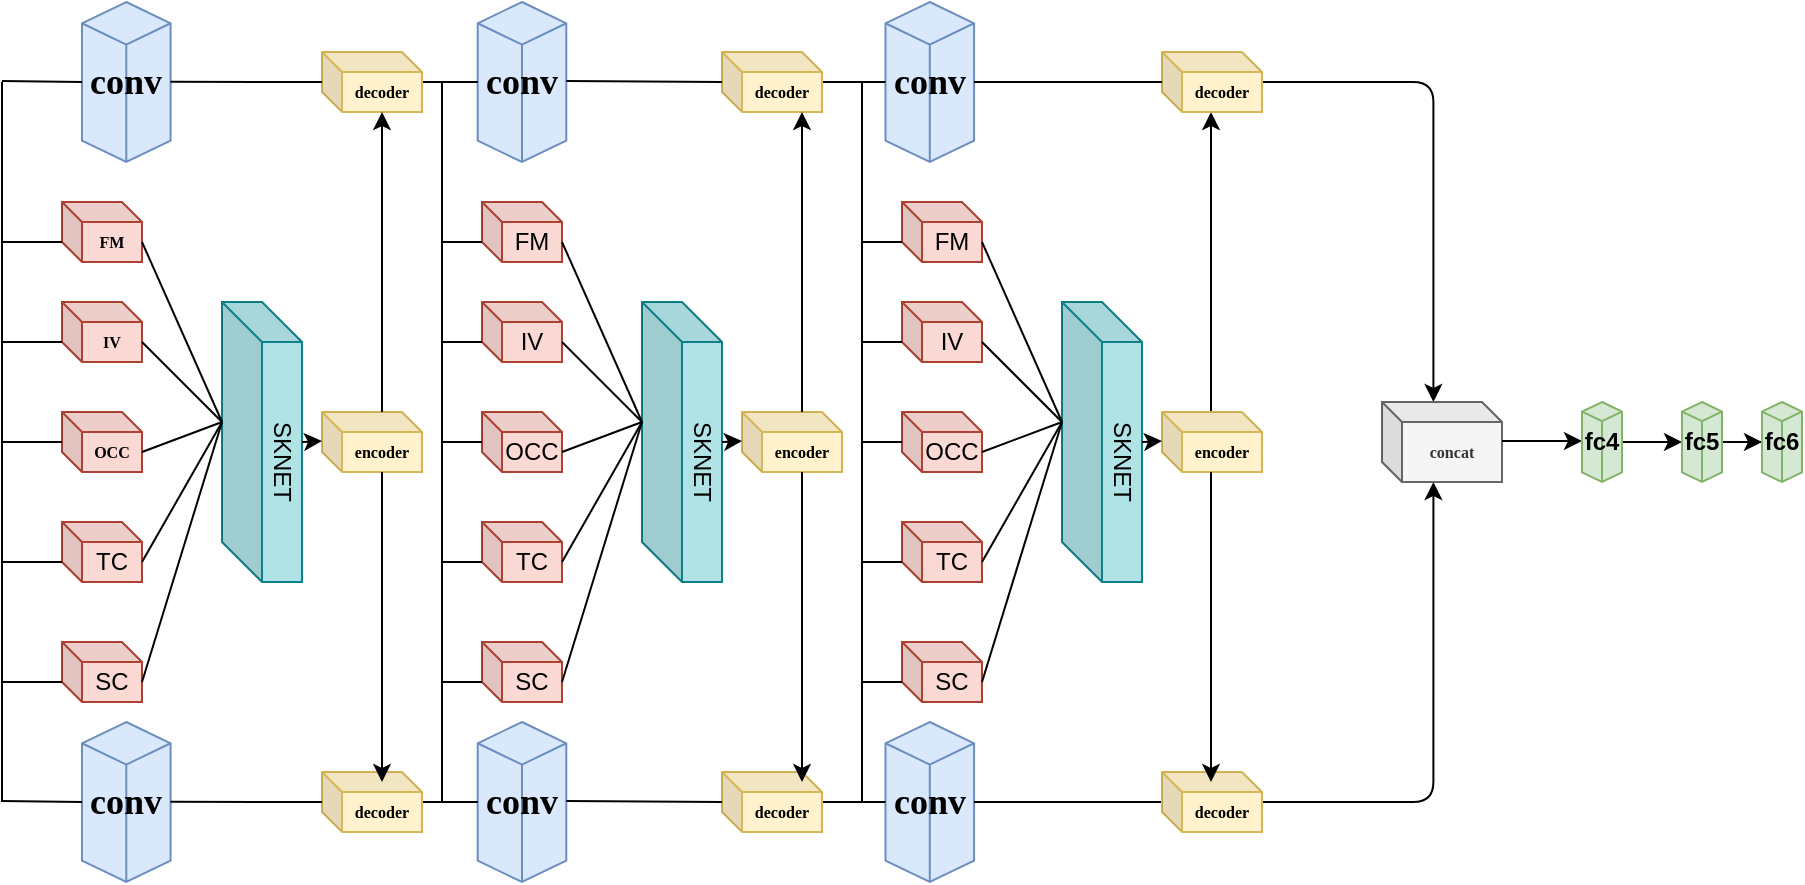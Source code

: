 <mxfile version="14.8.6" type="github">
  <diagram id="GJf43r-7LbxpunQonn26" name="第 1 页">
    <mxGraphModel dx="1503" dy="791" grid="1" gridSize="10" guides="1" tooltips="1" connect="1" arrows="1" fold="1" page="1" pageScale="1" pageWidth="827" pageHeight="1169" math="0" shadow="0">
      <root>
        <mxCell id="0" />
        <mxCell id="1" parent="0" />
        <mxCell id="bDL_2r86WqNwmGLxh7qB-3" value="&lt;h2&gt;&lt;font face=&quot;Times New Roman&quot;&gt;conv&lt;/font&gt;&lt;/h2&gt;" style="whiteSpace=wrap;html=1;shape=mxgraph.basic.isocube;isoAngle=15;direction=east;fillColor=#dae8fc;strokeColor=#6c8ebf;" parent="1" vertex="1">
          <mxGeometry x="80" y="160" width="44.295" height="80" as="geometry" />
        </mxCell>
        <mxCell id="bDL_2r86WqNwmGLxh7qB-8" value="&lt;h2&gt;&lt;font face=&quot;Times New Roman&quot;&gt;conv&lt;/font&gt;&lt;/h2&gt;" style="whiteSpace=wrap;html=1;shape=mxgraph.basic.isocube;isoAngle=15;direction=east;fillColor=#dae8fc;strokeColor=#6c8ebf;" parent="1" vertex="1">
          <mxGeometry x="277.851" y="160" width="44.295" height="80" as="geometry" />
        </mxCell>
        <mxCell id="bDL_2r86WqNwmGLxh7qB-20" value="" style="endArrow=none;html=1;exitX=1;exitY=0.5;exitDx=0;exitDy=0;exitPerimeter=0;entryX=0;entryY=0.5;entryDx=0;entryDy=0;entryPerimeter=0;" parent="1" target="bDL_2r86WqNwmGLxh7qB-8" edge="1">
          <mxGeometry x="201.12" y="200.07" width="41.22" height="50" as="geometry">
            <mxPoint x="246.109" y="200" as="sourcePoint" />
            <mxPoint x="335.562" y="320" as="targetPoint" />
          </mxGeometry>
        </mxCell>
        <mxCell id="bDL_2r86WqNwmGLxh7qB-31" value="&lt;h2&gt;&lt;font face=&quot;Times New Roman&quot;&gt;conv&lt;/font&gt;&lt;/h2&gt;" style="whiteSpace=wrap;html=1;shape=mxgraph.basic.isocube;isoAngle=15;direction=east;fillColor=#dae8fc;strokeColor=#6c8ebf;" parent="1" vertex="1">
          <mxGeometry x="481.745" y="160" width="44.295" height="80" as="geometry" />
        </mxCell>
        <mxCell id="bDL_2r86WqNwmGLxh7qB-33" value="" style="endArrow=none;html=1;exitX=1;exitY=0.5;exitDx=0;exitDy=0;exitPerimeter=0;entryX=0;entryY=0.5;entryDx=0;entryDy=0;entryPerimeter=0;" parent="1" target="bDL_2r86WqNwmGLxh7qB-31" edge="1">
          <mxGeometry x="405.014" y="200.07" width="41.22" height="50" as="geometry">
            <mxPoint x="450.004" y="200" as="sourcePoint" />
            <mxPoint x="539.456" y="320" as="targetPoint" />
          </mxGeometry>
        </mxCell>
        <mxCell id="zZluQEBC1r8uh6oRfPDT-14" value="&lt;h6&gt;&lt;font face=&quot;Times New Roman&quot;&gt;decoder&lt;/font&gt;&lt;/h6&gt;" style="shape=cube;whiteSpace=wrap;html=1;boundedLbl=1;backgroundOutline=1;darkOpacity=0.05;darkOpacity2=0.1;size=10;fillColor=#fff2cc;strokeColor=#d6b656;" parent="1" vertex="1">
          <mxGeometry x="200" y="185" width="50" height="30" as="geometry" />
        </mxCell>
        <mxCell id="zZluQEBC1r8uh6oRfPDT-16" value="" style="endArrow=none;html=1;" parent="1" edge="1">
          <mxGeometry x="80.004" y="160.5" width="41.22" height="50" as="geometry">
            <mxPoint x="124.294" y="199.929" as="sourcePoint" />
            <mxPoint x="200" y="200" as="targetPoint" />
          </mxGeometry>
        </mxCell>
        <mxCell id="zZluQEBC1r8uh6oRfPDT-17" value="&lt;h6&gt;&lt;font face=&quot;Times New Roman&quot;&gt;decoder&lt;/font&gt;&lt;/h6&gt;" style="shape=cube;whiteSpace=wrap;html=1;boundedLbl=1;backgroundOutline=1;darkOpacity=0.05;darkOpacity2=0.1;size=10;fillColor=#fff2cc;strokeColor=#d6b656;" parent="1" vertex="1">
          <mxGeometry x="400" y="185" width="50" height="30" as="geometry" />
        </mxCell>
        <mxCell id="zZluQEBC1r8uh6oRfPDT-19" value="" style="endArrow=none;html=1;" parent="1" edge="1">
          <mxGeometry x="277.854" y="160.07" width="41.22" height="50" as="geometry">
            <mxPoint x="322.144" y="199.499" as="sourcePoint" />
            <mxPoint x="400" y="200" as="targetPoint" />
          </mxGeometry>
        </mxCell>
        <mxCell id="zZluQEBC1r8uh6oRfPDT-20" value="&lt;h2&gt;&lt;font face=&quot;Times New Roman&quot;&gt;conv&lt;/font&gt;&lt;/h2&gt;" style="whiteSpace=wrap;html=1;shape=mxgraph.basic.isocube;isoAngle=15;direction=east;fillColor=#dae8fc;strokeColor=#6c8ebf;" parent="1" vertex="1">
          <mxGeometry x="80" y="520" width="44.295" height="80" as="geometry" />
        </mxCell>
        <mxCell id="zZluQEBC1r8uh6oRfPDT-21" value="&lt;h2&gt;&lt;font face=&quot;Times New Roman&quot;&gt;conv&lt;/font&gt;&lt;/h2&gt;" style="whiteSpace=wrap;html=1;shape=mxgraph.basic.isocube;isoAngle=15;direction=east;fillColor=#dae8fc;strokeColor=#6c8ebf;" parent="1" vertex="1">
          <mxGeometry x="277.851" y="520" width="44.295" height="80" as="geometry" />
        </mxCell>
        <mxCell id="zZluQEBC1r8uh6oRfPDT-22" value="" style="endArrow=none;html=1;exitX=1;exitY=0.5;exitDx=0;exitDy=0;exitPerimeter=0;entryX=0;entryY=0.5;entryDx=0;entryDy=0;entryPerimeter=0;" parent="1" target="zZluQEBC1r8uh6oRfPDT-21" edge="1">
          <mxGeometry x="201.12" y="560.07" width="41.22" height="50" as="geometry">
            <mxPoint x="246.109" y="560" as="sourcePoint" />
            <mxPoint x="335.562" y="680" as="targetPoint" />
          </mxGeometry>
        </mxCell>
        <mxCell id="zZluQEBC1r8uh6oRfPDT-23" value="&lt;h2&gt;&lt;font face=&quot;Times New Roman&quot;&gt;conv&lt;/font&gt;&lt;/h2&gt;" style="whiteSpace=wrap;html=1;shape=mxgraph.basic.isocube;isoAngle=15;direction=east;fillColor=#dae8fc;strokeColor=#6c8ebf;" parent="1" vertex="1">
          <mxGeometry x="481.745" y="520" width="44.295" height="80" as="geometry" />
        </mxCell>
        <mxCell id="zZluQEBC1r8uh6oRfPDT-24" value="" style="endArrow=none;html=1;exitX=1;exitY=0.5;exitDx=0;exitDy=0;exitPerimeter=0;entryX=0;entryY=0.5;entryDx=0;entryDy=0;entryPerimeter=0;" parent="1" target="zZluQEBC1r8uh6oRfPDT-23" edge="1">
          <mxGeometry x="405.014" y="560.07" width="41.22" height="50" as="geometry">
            <mxPoint x="450.004" y="560" as="sourcePoint" />
            <mxPoint x="539.456" y="680" as="targetPoint" />
          </mxGeometry>
        </mxCell>
        <mxCell id="zZluQEBC1r8uh6oRfPDT-25" value="&lt;h6&gt;&lt;font face=&quot;Times New Roman&quot;&gt;decoder&lt;/font&gt;&lt;/h6&gt;" style="shape=cube;whiteSpace=wrap;html=1;boundedLbl=1;backgroundOutline=1;darkOpacity=0.05;darkOpacity2=0.1;size=10;fillColor=#fff2cc;strokeColor=#d6b656;" parent="1" vertex="1">
          <mxGeometry x="200" y="545" width="50" height="30" as="geometry" />
        </mxCell>
        <mxCell id="zZluQEBC1r8uh6oRfPDT-26" value="" style="endArrow=none;html=1;" parent="1" edge="1">
          <mxGeometry x="80.004" y="520.5" width="41.22" height="50" as="geometry">
            <mxPoint x="124.294" y="559.929" as="sourcePoint" />
            <mxPoint x="200" y="560" as="targetPoint" />
          </mxGeometry>
        </mxCell>
        <mxCell id="zZluQEBC1r8uh6oRfPDT-27" value="&lt;h6&gt;&lt;font face=&quot;Times New Roman&quot;&gt;decoder&lt;/font&gt;&lt;/h6&gt;" style="shape=cube;whiteSpace=wrap;html=1;boundedLbl=1;backgroundOutline=1;darkOpacity=0.05;darkOpacity2=0.1;size=10;fillColor=#fff2cc;strokeColor=#d6b656;" parent="1" vertex="1">
          <mxGeometry x="400" y="545" width="50" height="30" as="geometry" />
        </mxCell>
        <mxCell id="zZluQEBC1r8uh6oRfPDT-28" value="" style="endArrow=none;html=1;" parent="1" edge="1">
          <mxGeometry x="277.854" y="520.07" width="41.22" height="50" as="geometry">
            <mxPoint x="322.144" y="559.499" as="sourcePoint" />
            <mxPoint x="400" y="560" as="targetPoint" />
          </mxGeometry>
        </mxCell>
        <mxCell id="zZluQEBC1r8uh6oRfPDT-29" value="" style="edgeStyle=segmentEdgeStyle;endArrow=classic;html=1;" parent="1" edge="1">
          <mxGeometry width="50" height="50" relative="1" as="geometry">
            <mxPoint x="651.75" y="200" as="sourcePoint" />
            <mxPoint x="755.71" y="360" as="targetPoint" />
          </mxGeometry>
        </mxCell>
        <mxCell id="zZluQEBC1r8uh6oRfPDT-30" value="" style="edgeStyle=segmentEdgeStyle;endArrow=classic;html=1;" parent="1" edge="1">
          <mxGeometry width="50" height="50" relative="1" as="geometry">
            <mxPoint x="651.75" y="560" as="sourcePoint" />
            <mxPoint x="755.71" y="400" as="targetPoint" />
          </mxGeometry>
        </mxCell>
        <mxCell id="zZluQEBC1r8uh6oRfPDT-32" value="&lt;h6&gt;&lt;font face=&quot;Times New Roman&quot;&gt;concat&lt;/font&gt;&lt;/h6&gt;" style="shape=cube;whiteSpace=wrap;html=1;boundedLbl=1;backgroundOutline=1;darkOpacity=0.05;darkOpacity2=0.1;size=10;fillColor=#f5f5f5;strokeColor=#666666;fontColor=#333333;" parent="1" vertex="1">
          <mxGeometry x="730" y="360" width="60" height="40" as="geometry" />
        </mxCell>
        <mxCell id="zZluQEBC1r8uh6oRfPDT-36" value="" style="endArrow=classic;html=1;" parent="1" edge="1">
          <mxGeometry width="50" height="50" relative="1" as="geometry">
            <mxPoint x="790" y="379.5" as="sourcePoint" />
            <mxPoint x="830" y="379.5" as="targetPoint" />
          </mxGeometry>
        </mxCell>
        <mxCell id="zZluQEBC1r8uh6oRfPDT-39" value="" style="edgeStyle=orthogonalEdgeStyle;rounded=0;orthogonalLoop=1;jettySize=auto;html=1;" parent="1" source="zZluQEBC1r8uh6oRfPDT-37" edge="1">
          <mxGeometry relative="1" as="geometry">
            <mxPoint x="880" y="380" as="targetPoint" />
          </mxGeometry>
        </mxCell>
        <mxCell id="zZluQEBC1r8uh6oRfPDT-37" value="&lt;b&gt;fc4&lt;/b&gt;" style="html=1;whiteSpace=wrap;shape=isoCube2;backgroundOutline=1;isoAngle=15;fillColor=#d5e8d4;strokeColor=#82b366;" parent="1" vertex="1">
          <mxGeometry x="830" y="360" width="20" height="40" as="geometry" />
        </mxCell>
        <mxCell id="zZluQEBC1r8uh6oRfPDT-41" value="" style="edgeStyle=orthogonalEdgeStyle;rounded=0;orthogonalLoop=1;jettySize=auto;html=1;" parent="1" source="zZluQEBC1r8uh6oRfPDT-38" target="zZluQEBC1r8uh6oRfPDT-40" edge="1">
          <mxGeometry relative="1" as="geometry" />
        </mxCell>
        <mxCell id="zZluQEBC1r8uh6oRfPDT-38" value="&lt;b&gt;fc5&lt;/b&gt;" style="html=1;whiteSpace=wrap;shape=isoCube2;backgroundOutline=1;isoAngle=15;fillColor=#d5e8d4;strokeColor=#82b366;" parent="1" vertex="1">
          <mxGeometry x="880" y="360" width="20" height="40" as="geometry" />
        </mxCell>
        <mxCell id="zZluQEBC1r8uh6oRfPDT-40" value="&lt;b&gt;fc6&lt;/b&gt;" style="html=1;whiteSpace=wrap;shape=isoCube2;backgroundOutline=1;isoAngle=15;fillColor=#d5e8d4;strokeColor=#82b366;" parent="1" vertex="1">
          <mxGeometry x="920" y="360" width="20" height="40" as="geometry" />
        </mxCell>
        <mxCell id="zZluQEBC1r8uh6oRfPDT-45" value="&lt;h6&gt;&lt;font face=&quot;Times New Roman&quot;&gt;OCC&lt;/font&gt;&lt;/h6&gt;" style="shape=cube;whiteSpace=wrap;html=1;boundedLbl=1;backgroundOutline=1;darkOpacity=0.05;darkOpacity2=0.1;size=10;fillColor=#fad9d5;strokeColor=#ae4132;" parent="1" vertex="1">
          <mxGeometry x="70" y="365" width="40" height="30" as="geometry" />
        </mxCell>
        <mxCell id="zZluQEBC1r8uh6oRfPDT-60" value="TC" style="shape=cube;whiteSpace=wrap;html=1;boundedLbl=1;backgroundOutline=1;darkOpacity=0.05;darkOpacity2=0.1;size=10;fillColor=#fad9d5;strokeColor=#ae4132;" parent="1" vertex="1">
          <mxGeometry x="70" y="420" width="40" height="30" as="geometry" />
        </mxCell>
        <mxCell id="zZluQEBC1r8uh6oRfPDT-61" value="&lt;h6&gt;&lt;font face=&quot;Times New Roman&quot;&gt;FM&lt;/font&gt;&lt;/h6&gt;" style="shape=cube;whiteSpace=wrap;html=1;boundedLbl=1;backgroundOutline=1;darkOpacity=0.05;darkOpacity2=0.1;size=10;fillColor=#fad9d5;strokeColor=#ae4132;" parent="1" vertex="1">
          <mxGeometry x="70" y="260" width="40" height="30" as="geometry" />
        </mxCell>
        <mxCell id="zZluQEBC1r8uh6oRfPDT-62" value="&lt;h6&gt;&lt;font face=&quot;Times New Roman&quot;&gt;IV&lt;/font&gt;&lt;/h6&gt;" style="shape=cube;whiteSpace=wrap;html=1;boundedLbl=1;backgroundOutline=1;darkOpacity=0.05;darkOpacity2=0.1;size=10;fillColor=#fad9d5;strokeColor=#ae4132;" parent="1" vertex="1">
          <mxGeometry x="70" y="310" width="40" height="30" as="geometry" />
        </mxCell>
        <mxCell id="zZluQEBC1r8uh6oRfPDT-63" value="SC" style="shape=cube;whiteSpace=wrap;html=1;boundedLbl=1;backgroundOutline=1;darkOpacity=0.05;darkOpacity2=0.1;size=10;fillColor=#fad9d5;strokeColor=#ae4132;" parent="1" vertex="1">
          <mxGeometry x="70" y="480" width="40" height="30" as="geometry" />
        </mxCell>
        <mxCell id="zZluQEBC1r8uh6oRfPDT-65" value="" style="shape=cube;whiteSpace=wrap;html=1;boundedLbl=1;backgroundOutline=1;darkOpacity=0.05;darkOpacity2=0.1;fillColor=#b0e3e6;strokeColor=#0e8088;" parent="1" vertex="1">
          <mxGeometry x="150" y="310" width="40" height="140" as="geometry" />
        </mxCell>
        <mxCell id="zZluQEBC1r8uh6oRfPDT-66" value="SKNET" style="text;html=1;strokeColor=none;fillColor=none;align=center;verticalAlign=middle;whiteSpace=wrap;rounded=0;rotation=90;" parent="1" vertex="1">
          <mxGeometry x="160" y="380" width="40" height="20" as="geometry" />
        </mxCell>
        <mxCell id="zZluQEBC1r8uh6oRfPDT-67" value="" style="endArrow=none;html=1;entryX=0;entryY=0;entryDx=0;entryDy=60;entryPerimeter=0;" parent="1" target="zZluQEBC1r8uh6oRfPDT-65" edge="1">
          <mxGeometry width="50" height="50" relative="1" as="geometry">
            <mxPoint x="110" y="280" as="sourcePoint" />
            <mxPoint x="170" y="310" as="targetPoint" />
          </mxGeometry>
        </mxCell>
        <mxCell id="zZluQEBC1r8uh6oRfPDT-68" value="" style="endArrow=none;html=1;entryX=0;entryY=0;entryDx=0;entryDy=60;entryPerimeter=0;" parent="1" target="zZluQEBC1r8uh6oRfPDT-65" edge="1">
          <mxGeometry width="50" height="50" relative="1" as="geometry">
            <mxPoint x="110" y="330" as="sourcePoint" />
            <mxPoint x="160" y="350" as="targetPoint" />
          </mxGeometry>
        </mxCell>
        <mxCell id="zZluQEBC1r8uh6oRfPDT-70" value="" style="endArrow=none;html=1;entryX=0;entryY=0;entryDx=0;entryDy=60;entryPerimeter=0;exitX=0;exitY=0;exitDx=40;exitDy=20;exitPerimeter=0;" parent="1" source="zZluQEBC1r8uh6oRfPDT-45" target="zZluQEBC1r8uh6oRfPDT-65" edge="1">
          <mxGeometry width="50" height="50" relative="1" as="geometry">
            <mxPoint x="110" y="390" as="sourcePoint" />
            <mxPoint x="160" y="410" as="targetPoint" />
          </mxGeometry>
        </mxCell>
        <mxCell id="zZluQEBC1r8uh6oRfPDT-72" value="" style="endArrow=none;html=1;exitX=0;exitY=0;exitDx=40;exitDy=20;exitPerimeter=0;" parent="1" source="zZluQEBC1r8uh6oRfPDT-60" edge="1">
          <mxGeometry width="50" height="50" relative="1" as="geometry">
            <mxPoint x="100" y="420" as="sourcePoint" />
            <mxPoint x="150" y="370" as="targetPoint" />
          </mxGeometry>
        </mxCell>
        <mxCell id="zZluQEBC1r8uh6oRfPDT-73" value="" style="endArrow=none;html=1;" parent="1" edge="1">
          <mxGeometry width="50" height="50" relative="1" as="geometry">
            <mxPoint x="110" y="500" as="sourcePoint" />
            <mxPoint x="150" y="370" as="targetPoint" />
          </mxGeometry>
        </mxCell>
        <mxCell id="zZluQEBC1r8uh6oRfPDT-74" value="&lt;h6&gt;&lt;font face=&quot;Times New Roman&quot;&gt;encoder&lt;/font&gt;&lt;/h6&gt;" style="shape=cube;whiteSpace=wrap;html=1;boundedLbl=1;backgroundOutline=1;darkOpacity=0.05;darkOpacity2=0.1;size=10;fillColor=#fff2cc;strokeColor=#d6b656;" parent="1" vertex="1">
          <mxGeometry x="200.0" y="365" width="50" height="30" as="geometry" />
        </mxCell>
        <mxCell id="zZluQEBC1r8uh6oRfPDT-81" value="" style="endArrow=classic;html=1;" parent="1" edge="1">
          <mxGeometry width="50" height="50" relative="1" as="geometry">
            <mxPoint x="190" y="380" as="sourcePoint" />
            <mxPoint x="200" y="379.5" as="targetPoint" />
          </mxGeometry>
        </mxCell>
        <mxCell id="zZluQEBC1r8uh6oRfPDT-83" value="" style="endArrow=classic;html=1;" parent="1" edge="1">
          <mxGeometry width="50" height="50" relative="1" as="geometry">
            <mxPoint x="230" y="365" as="sourcePoint" />
            <mxPoint x="230" y="215" as="targetPoint" />
          </mxGeometry>
        </mxCell>
        <mxCell id="zZluQEBC1r8uh6oRfPDT-86" value="" style="endArrow=classic;html=1;" parent="1" edge="1">
          <mxGeometry width="50" height="50" relative="1" as="geometry">
            <mxPoint x="230" y="395" as="sourcePoint" />
            <mxPoint x="230" y="550" as="targetPoint" />
          </mxGeometry>
        </mxCell>
        <mxCell id="zZluQEBC1r8uh6oRfPDT-87" value="OCC" style="shape=cube;whiteSpace=wrap;html=1;boundedLbl=1;backgroundOutline=1;darkOpacity=0.05;darkOpacity2=0.1;size=10;fillColor=#fad9d5;strokeColor=#ae4132;" parent="1" vertex="1">
          <mxGeometry x="280" y="365" width="40" height="30" as="geometry" />
        </mxCell>
        <mxCell id="zZluQEBC1r8uh6oRfPDT-88" value="TC" style="shape=cube;whiteSpace=wrap;html=1;boundedLbl=1;backgroundOutline=1;darkOpacity=0.05;darkOpacity2=0.1;size=10;fillColor=#fad9d5;strokeColor=#ae4132;" parent="1" vertex="1">
          <mxGeometry x="280" y="420" width="40" height="30" as="geometry" />
        </mxCell>
        <mxCell id="zZluQEBC1r8uh6oRfPDT-89" value="FM" style="shape=cube;whiteSpace=wrap;html=1;boundedLbl=1;backgroundOutline=1;darkOpacity=0.05;darkOpacity2=0.1;size=10;fillColor=#fad9d5;strokeColor=#ae4132;" parent="1" vertex="1">
          <mxGeometry x="280" y="260" width="40" height="30" as="geometry" />
        </mxCell>
        <mxCell id="zZluQEBC1r8uh6oRfPDT-90" value="IV" style="shape=cube;whiteSpace=wrap;html=1;boundedLbl=1;backgroundOutline=1;darkOpacity=0.05;darkOpacity2=0.1;size=10;fillColor=#fad9d5;strokeColor=#ae4132;" parent="1" vertex="1">
          <mxGeometry x="280" y="310" width="40" height="30" as="geometry" />
        </mxCell>
        <mxCell id="zZluQEBC1r8uh6oRfPDT-91" value="SC" style="shape=cube;whiteSpace=wrap;html=1;boundedLbl=1;backgroundOutline=1;darkOpacity=0.05;darkOpacity2=0.1;size=10;fillColor=#fad9d5;strokeColor=#ae4132;" parent="1" vertex="1">
          <mxGeometry x="280" y="480" width="40" height="30" as="geometry" />
        </mxCell>
        <mxCell id="zZluQEBC1r8uh6oRfPDT-92" value="" style="shape=cube;whiteSpace=wrap;html=1;boundedLbl=1;backgroundOutline=1;darkOpacity=0.05;darkOpacity2=0.1;fillColor=#b0e3e6;strokeColor=#0e8088;" parent="1" vertex="1">
          <mxGeometry x="360" y="310" width="40" height="140" as="geometry" />
        </mxCell>
        <mxCell id="zZluQEBC1r8uh6oRfPDT-93" value="SKNET" style="text;html=1;strokeColor=none;fillColor=none;align=center;verticalAlign=middle;whiteSpace=wrap;rounded=0;rotation=90;" parent="1" vertex="1">
          <mxGeometry x="370" y="380" width="40" height="20" as="geometry" />
        </mxCell>
        <mxCell id="zZluQEBC1r8uh6oRfPDT-94" value="" style="endArrow=none;html=1;entryX=0;entryY=0;entryDx=0;entryDy=60;entryPerimeter=0;" parent="1" target="zZluQEBC1r8uh6oRfPDT-92" edge="1">
          <mxGeometry width="50" height="50" relative="1" as="geometry">
            <mxPoint x="320" y="280" as="sourcePoint" />
            <mxPoint x="380" y="310" as="targetPoint" />
          </mxGeometry>
        </mxCell>
        <mxCell id="zZluQEBC1r8uh6oRfPDT-95" value="" style="endArrow=none;html=1;entryX=0;entryY=0;entryDx=0;entryDy=60;entryPerimeter=0;" parent="1" target="zZluQEBC1r8uh6oRfPDT-92" edge="1">
          <mxGeometry width="50" height="50" relative="1" as="geometry">
            <mxPoint x="320" y="330" as="sourcePoint" />
            <mxPoint x="370" y="350" as="targetPoint" />
          </mxGeometry>
        </mxCell>
        <mxCell id="zZluQEBC1r8uh6oRfPDT-96" value="" style="endArrow=none;html=1;entryX=0;entryY=0;entryDx=0;entryDy=60;entryPerimeter=0;exitX=0;exitY=0;exitDx=40;exitDy=20;exitPerimeter=0;" parent="1" source="zZluQEBC1r8uh6oRfPDT-87" target="zZluQEBC1r8uh6oRfPDT-92" edge="1">
          <mxGeometry width="50" height="50" relative="1" as="geometry">
            <mxPoint x="320" y="390" as="sourcePoint" />
            <mxPoint x="370" y="410" as="targetPoint" />
          </mxGeometry>
        </mxCell>
        <mxCell id="zZluQEBC1r8uh6oRfPDT-97" value="" style="endArrow=none;html=1;exitX=0;exitY=0;exitDx=40;exitDy=20;exitPerimeter=0;" parent="1" source="zZluQEBC1r8uh6oRfPDT-88" edge="1">
          <mxGeometry width="50" height="50" relative="1" as="geometry">
            <mxPoint x="310" y="420" as="sourcePoint" />
            <mxPoint x="360" y="370" as="targetPoint" />
          </mxGeometry>
        </mxCell>
        <mxCell id="zZluQEBC1r8uh6oRfPDT-98" value="" style="endArrow=none;html=1;" parent="1" edge="1">
          <mxGeometry width="50" height="50" relative="1" as="geometry">
            <mxPoint x="320" y="500" as="sourcePoint" />
            <mxPoint x="360" y="370" as="targetPoint" />
          </mxGeometry>
        </mxCell>
        <mxCell id="zZluQEBC1r8uh6oRfPDT-99" value="&lt;h6&gt;&lt;font face=&quot;Times New Roman&quot;&gt;encoder&lt;/font&gt;&lt;/h6&gt;" style="shape=cube;whiteSpace=wrap;html=1;boundedLbl=1;backgroundOutline=1;darkOpacity=0.05;darkOpacity2=0.1;size=10;fillColor=#fff2cc;strokeColor=#d6b656;" parent="1" vertex="1">
          <mxGeometry x="410" y="365" width="50" height="30" as="geometry" />
        </mxCell>
        <mxCell id="zZluQEBC1r8uh6oRfPDT-100" value="" style="endArrow=classic;html=1;" parent="1" edge="1">
          <mxGeometry width="50" height="50" relative="1" as="geometry">
            <mxPoint x="400" y="380" as="sourcePoint" />
            <mxPoint x="410" y="379.5" as="targetPoint" />
          </mxGeometry>
        </mxCell>
        <mxCell id="zZluQEBC1r8uh6oRfPDT-101" value="" style="endArrow=classic;html=1;" parent="1" edge="1">
          <mxGeometry width="50" height="50" relative="1" as="geometry">
            <mxPoint x="644.5" y="365" as="sourcePoint" />
            <mxPoint x="644.5" y="215" as="targetPoint" />
          </mxGeometry>
        </mxCell>
        <mxCell id="zZluQEBC1r8uh6oRfPDT-102" value="" style="endArrow=classic;html=1;" parent="1" edge="1">
          <mxGeometry width="50" height="50" relative="1" as="geometry">
            <mxPoint x="440" y="395" as="sourcePoint" />
            <mxPoint x="440" y="550" as="targetPoint" />
          </mxGeometry>
        </mxCell>
        <mxCell id="zZluQEBC1r8uh6oRfPDT-103" value="OCC" style="shape=cube;whiteSpace=wrap;html=1;boundedLbl=1;backgroundOutline=1;darkOpacity=0.05;darkOpacity2=0.1;size=10;fillColor=#fad9d5;strokeColor=#ae4132;" parent="1" vertex="1">
          <mxGeometry x="490" y="365" width="40" height="30" as="geometry" />
        </mxCell>
        <mxCell id="zZluQEBC1r8uh6oRfPDT-104" value="TC" style="shape=cube;whiteSpace=wrap;html=1;boundedLbl=1;backgroundOutline=1;darkOpacity=0.05;darkOpacity2=0.1;size=10;fillColor=#fad9d5;strokeColor=#ae4132;" parent="1" vertex="1">
          <mxGeometry x="490" y="420" width="40" height="30" as="geometry" />
        </mxCell>
        <mxCell id="zZluQEBC1r8uh6oRfPDT-105" value="FM" style="shape=cube;whiteSpace=wrap;html=1;boundedLbl=1;backgroundOutline=1;darkOpacity=0.05;darkOpacity2=0.1;size=10;fillColor=#fad9d5;strokeColor=#ae4132;" parent="1" vertex="1">
          <mxGeometry x="490" y="260" width="40" height="30" as="geometry" />
        </mxCell>
        <mxCell id="zZluQEBC1r8uh6oRfPDT-106" value="IV" style="shape=cube;whiteSpace=wrap;html=1;boundedLbl=1;backgroundOutline=1;darkOpacity=0.05;darkOpacity2=0.1;size=10;fillColor=#fad9d5;strokeColor=#ae4132;" parent="1" vertex="1">
          <mxGeometry x="490" y="310" width="40" height="30" as="geometry" />
        </mxCell>
        <mxCell id="zZluQEBC1r8uh6oRfPDT-107" value="SC" style="shape=cube;whiteSpace=wrap;html=1;boundedLbl=1;backgroundOutline=1;darkOpacity=0.05;darkOpacity2=0.1;size=10;fillColor=#fad9d5;strokeColor=#ae4132;" parent="1" vertex="1">
          <mxGeometry x="490" y="480" width="40" height="30" as="geometry" />
        </mxCell>
        <mxCell id="zZluQEBC1r8uh6oRfPDT-108" value="" style="shape=cube;whiteSpace=wrap;html=1;boundedLbl=1;backgroundOutline=1;darkOpacity=0.05;darkOpacity2=0.1;fillColor=#b0e3e6;strokeColor=#0e8088;" parent="1" vertex="1">
          <mxGeometry x="570" y="310" width="40" height="140" as="geometry" />
        </mxCell>
        <mxCell id="zZluQEBC1r8uh6oRfPDT-109" value="SKNET" style="text;html=1;strokeColor=none;fillColor=none;align=center;verticalAlign=middle;whiteSpace=wrap;rounded=0;rotation=90;" parent="1" vertex="1">
          <mxGeometry x="580" y="380" width="40" height="20" as="geometry" />
        </mxCell>
        <mxCell id="zZluQEBC1r8uh6oRfPDT-110" value="" style="endArrow=none;html=1;entryX=0;entryY=0;entryDx=0;entryDy=60;entryPerimeter=0;" parent="1" target="zZluQEBC1r8uh6oRfPDT-108" edge="1">
          <mxGeometry width="50" height="50" relative="1" as="geometry">
            <mxPoint x="530" y="280" as="sourcePoint" />
            <mxPoint x="590" y="310" as="targetPoint" />
          </mxGeometry>
        </mxCell>
        <mxCell id="zZluQEBC1r8uh6oRfPDT-111" value="" style="endArrow=none;html=1;entryX=0;entryY=0;entryDx=0;entryDy=60;entryPerimeter=0;" parent="1" target="zZluQEBC1r8uh6oRfPDT-108" edge="1">
          <mxGeometry width="50" height="50" relative="1" as="geometry">
            <mxPoint x="530" y="330" as="sourcePoint" />
            <mxPoint x="580" y="350" as="targetPoint" />
          </mxGeometry>
        </mxCell>
        <mxCell id="zZluQEBC1r8uh6oRfPDT-112" value="" style="endArrow=none;html=1;entryX=0;entryY=0;entryDx=0;entryDy=60;entryPerimeter=0;exitX=0;exitY=0;exitDx=40;exitDy=20;exitPerimeter=0;" parent="1" source="zZluQEBC1r8uh6oRfPDT-103" target="zZluQEBC1r8uh6oRfPDT-108" edge="1">
          <mxGeometry width="50" height="50" relative="1" as="geometry">
            <mxPoint x="530" y="390" as="sourcePoint" />
            <mxPoint x="580" y="410" as="targetPoint" />
          </mxGeometry>
        </mxCell>
        <mxCell id="zZluQEBC1r8uh6oRfPDT-113" value="" style="endArrow=none;html=1;exitX=0;exitY=0;exitDx=40;exitDy=20;exitPerimeter=0;" parent="1" source="zZluQEBC1r8uh6oRfPDT-104" edge="1">
          <mxGeometry width="50" height="50" relative="1" as="geometry">
            <mxPoint x="520" y="420" as="sourcePoint" />
            <mxPoint x="570" y="370" as="targetPoint" />
          </mxGeometry>
        </mxCell>
        <mxCell id="zZluQEBC1r8uh6oRfPDT-114" value="" style="endArrow=none;html=1;" parent="1" edge="1">
          <mxGeometry width="50" height="50" relative="1" as="geometry">
            <mxPoint x="530" y="500" as="sourcePoint" />
            <mxPoint x="570" y="370" as="targetPoint" />
          </mxGeometry>
        </mxCell>
        <mxCell id="zZluQEBC1r8uh6oRfPDT-115" value="&lt;h6&gt;&lt;font face=&quot;Times New Roman&quot;&gt;encoder&lt;/font&gt;&lt;/h6&gt;" style="shape=cube;whiteSpace=wrap;html=1;boundedLbl=1;backgroundOutline=1;darkOpacity=0.05;darkOpacity2=0.1;size=10;fillColor=#fff2cc;strokeColor=#d6b656;" parent="1" vertex="1">
          <mxGeometry x="620" y="365" width="50" height="30" as="geometry" />
        </mxCell>
        <mxCell id="zZluQEBC1r8uh6oRfPDT-116" value="" style="endArrow=classic;html=1;" parent="1" edge="1">
          <mxGeometry width="50" height="50" relative="1" as="geometry">
            <mxPoint x="610" y="380" as="sourcePoint" />
            <mxPoint x="620" y="379.5" as="targetPoint" />
          </mxGeometry>
        </mxCell>
        <mxCell id="zZluQEBC1r8uh6oRfPDT-118" value="&lt;h6&gt;&lt;font face=&quot;Times New Roman&quot;&gt;decoder&lt;/font&gt;&lt;/h6&gt;" style="shape=cube;whiteSpace=wrap;html=1;boundedLbl=1;backgroundOutline=1;darkOpacity=0.05;darkOpacity2=0.1;size=10;fillColor=#fff2cc;strokeColor=#d6b656;" parent="1" vertex="1">
          <mxGeometry x="620" y="185" width="50" height="30" as="geometry" />
        </mxCell>
        <mxCell id="zZluQEBC1r8uh6oRfPDT-119" value="" style="endArrow=none;html=1;exitX=1;exitY=0.5;exitDx=0;exitDy=0;exitPerimeter=0;" parent="1" source="zZluQEBC1r8uh6oRfPDT-23" edge="1">
          <mxGeometry x="497.854" y="520.07" width="41.22" height="50" as="geometry">
            <mxPoint x="542.144" y="559.499" as="sourcePoint" />
            <mxPoint x="620.0" y="560" as="targetPoint" />
          </mxGeometry>
        </mxCell>
        <mxCell id="zZluQEBC1r8uh6oRfPDT-120" value="&lt;h6&gt;&lt;font face=&quot;Times New Roman&quot;&gt;decoder&lt;/font&gt;&lt;/h6&gt;" style="shape=cube;whiteSpace=wrap;html=1;boundedLbl=1;backgroundOutline=1;darkOpacity=0.05;darkOpacity2=0.1;size=10;fillColor=#fff2cc;strokeColor=#d6b656;" parent="1" vertex="1">
          <mxGeometry x="620" y="545" width="50" height="30" as="geometry" />
        </mxCell>
        <mxCell id="zZluQEBC1r8uh6oRfPDT-121" value="" style="endArrow=classic;html=1;" parent="1" edge="1">
          <mxGeometry width="50" height="50" relative="1" as="geometry">
            <mxPoint x="644.5" y="395" as="sourcePoint" />
            <mxPoint x="644.5" y="550" as="targetPoint" />
          </mxGeometry>
        </mxCell>
        <mxCell id="zZluQEBC1r8uh6oRfPDT-122" value="" style="endArrow=classic;html=1;" parent="1" edge="1">
          <mxGeometry width="50" height="50" relative="1" as="geometry">
            <mxPoint x="440" y="365" as="sourcePoint" />
            <mxPoint x="440" y="215" as="targetPoint" />
          </mxGeometry>
        </mxCell>
        <mxCell id="zZluQEBC1r8uh6oRfPDT-123" value="" style="endArrow=none;html=1;" parent="1" edge="1">
          <mxGeometry width="50" height="50" relative="1" as="geometry">
            <mxPoint x="40" y="560" as="sourcePoint" />
            <mxPoint x="40" y="200" as="targetPoint" />
          </mxGeometry>
        </mxCell>
        <mxCell id="zZluQEBC1r8uh6oRfPDT-124" value="" style="endArrow=none;html=1;" parent="1" edge="1">
          <mxGeometry width="50" height="50" relative="1" as="geometry">
            <mxPoint x="260" y="560" as="sourcePoint" />
            <mxPoint x="260" y="200" as="targetPoint" />
          </mxGeometry>
        </mxCell>
        <mxCell id="zZluQEBC1r8uh6oRfPDT-125" value="" style="endArrow=none;html=1;" parent="1" edge="1">
          <mxGeometry width="50" height="50" relative="1" as="geometry">
            <mxPoint x="470" y="560" as="sourcePoint" />
            <mxPoint x="470" y="200" as="targetPoint" />
          </mxGeometry>
        </mxCell>
        <mxCell id="zZluQEBC1r8uh6oRfPDT-126" value="" style="endArrow=none;html=1;entryX=0;entryY=0.5;entryDx=0;entryDy=0;entryPerimeter=0;" parent="1" target="bDL_2r86WqNwmGLxh7qB-3" edge="1">
          <mxGeometry width="50" height="50" relative="1" as="geometry">
            <mxPoint x="40" y="199.5" as="sourcePoint" />
            <mxPoint x="70" y="199.5" as="targetPoint" />
          </mxGeometry>
        </mxCell>
        <mxCell id="zZluQEBC1r8uh6oRfPDT-130" value="" style="endArrow=none;html=1;" parent="1" edge="1">
          <mxGeometry width="50" height="50" relative="1" as="geometry">
            <mxPoint x="40" y="330" as="sourcePoint" />
            <mxPoint x="70" y="330" as="targetPoint" />
          </mxGeometry>
        </mxCell>
        <mxCell id="zZluQEBC1r8uh6oRfPDT-131" value="" style="endArrow=none;html=1;" parent="1" edge="1">
          <mxGeometry width="50" height="50" relative="1" as="geometry">
            <mxPoint x="40" y="280" as="sourcePoint" />
            <mxPoint x="70" y="280" as="targetPoint" />
          </mxGeometry>
        </mxCell>
        <mxCell id="zZluQEBC1r8uh6oRfPDT-132" value="" style="endArrow=none;html=1;" parent="1" edge="1">
          <mxGeometry width="50" height="50" relative="1" as="geometry">
            <mxPoint x="40" y="380" as="sourcePoint" />
            <mxPoint x="70" y="380" as="targetPoint" />
          </mxGeometry>
        </mxCell>
        <mxCell id="zZluQEBC1r8uh6oRfPDT-133" value="" style="endArrow=none;html=1;" parent="1" edge="1">
          <mxGeometry width="50" height="50" relative="1" as="geometry">
            <mxPoint x="40" y="440" as="sourcePoint" />
            <mxPoint x="70" y="440" as="targetPoint" />
          </mxGeometry>
        </mxCell>
        <mxCell id="zZluQEBC1r8uh6oRfPDT-134" value="" style="endArrow=none;html=1;" parent="1" edge="1">
          <mxGeometry width="50" height="50" relative="1" as="geometry">
            <mxPoint x="40" y="500" as="sourcePoint" />
            <mxPoint x="70" y="500" as="targetPoint" />
          </mxGeometry>
        </mxCell>
        <mxCell id="zZluQEBC1r8uh6oRfPDT-135" value="" style="endArrow=none;html=1;entryX=0;entryY=0.5;entryDx=0;entryDy=0;entryPerimeter=0;" parent="1" target="zZluQEBC1r8uh6oRfPDT-20" edge="1">
          <mxGeometry width="50" height="50" relative="1" as="geometry">
            <mxPoint x="40" y="559.5" as="sourcePoint" />
            <mxPoint x="70" y="559.5" as="targetPoint" />
          </mxGeometry>
        </mxCell>
        <mxCell id="zZluQEBC1r8uh6oRfPDT-137" value="" style="endArrow=none;html=1;" parent="1" edge="1">
          <mxGeometry width="50" height="50" relative="1" as="geometry">
            <mxPoint x="260" y="280" as="sourcePoint" />
            <mxPoint x="280" y="280" as="targetPoint" />
          </mxGeometry>
        </mxCell>
        <mxCell id="zZluQEBC1r8uh6oRfPDT-139" value="" style="endArrow=none;html=1;" parent="1" edge="1">
          <mxGeometry width="50" height="50" relative="1" as="geometry">
            <mxPoint x="260" y="330" as="sourcePoint" />
            <mxPoint x="280" y="330" as="targetPoint" />
          </mxGeometry>
        </mxCell>
        <mxCell id="zZluQEBC1r8uh6oRfPDT-140" value="" style="endArrow=none;html=1;" parent="1" edge="1">
          <mxGeometry width="50" height="50" relative="1" as="geometry">
            <mxPoint x="260" y="380" as="sourcePoint" />
            <mxPoint x="280" y="380" as="targetPoint" />
          </mxGeometry>
        </mxCell>
        <mxCell id="zZluQEBC1r8uh6oRfPDT-141" value="" style="endArrow=none;html=1;" parent="1" edge="1">
          <mxGeometry width="50" height="50" relative="1" as="geometry">
            <mxPoint x="260" y="500" as="sourcePoint" />
            <mxPoint x="280" y="500" as="targetPoint" />
          </mxGeometry>
        </mxCell>
        <mxCell id="zZluQEBC1r8uh6oRfPDT-142" value="" style="endArrow=none;html=1;exitX=1;exitY=0.5;exitDx=0;exitDy=0;exitPerimeter=0;" parent="1" source="bDL_2r86WqNwmGLxh7qB-31" edge="1">
          <mxGeometry x="497.854" y="160.07" width="41.22" height="50" as="geometry">
            <mxPoint x="542.144" y="199.499" as="sourcePoint" />
            <mxPoint x="620.0" y="200" as="targetPoint" />
          </mxGeometry>
        </mxCell>
        <mxCell id="zZluQEBC1r8uh6oRfPDT-145" value="" style="endArrow=none;html=1;" parent="1" edge="1">
          <mxGeometry width="50" height="50" relative="1" as="geometry">
            <mxPoint x="470" y="280" as="sourcePoint" />
            <mxPoint x="490" y="280" as="targetPoint" />
          </mxGeometry>
        </mxCell>
        <mxCell id="zZluQEBC1r8uh6oRfPDT-148" value="" style="endArrow=none;html=1;" parent="1" edge="1">
          <mxGeometry width="50" height="50" relative="1" as="geometry">
            <mxPoint x="470" y="330" as="sourcePoint" />
            <mxPoint x="490" y="330" as="targetPoint" />
          </mxGeometry>
        </mxCell>
        <mxCell id="zZluQEBC1r8uh6oRfPDT-150" value="" style="endArrow=none;html=1;" parent="1" edge="1">
          <mxGeometry width="50" height="50" relative="1" as="geometry">
            <mxPoint x="470" y="380" as="sourcePoint" />
            <mxPoint x="490" y="380" as="targetPoint" />
          </mxGeometry>
        </mxCell>
        <mxCell id="zZluQEBC1r8uh6oRfPDT-151" value="" style="endArrow=none;html=1;" parent="1" edge="1">
          <mxGeometry width="50" height="50" relative="1" as="geometry">
            <mxPoint x="470" y="440" as="sourcePoint" />
            <mxPoint x="490" y="440" as="targetPoint" />
          </mxGeometry>
        </mxCell>
        <mxCell id="zZluQEBC1r8uh6oRfPDT-152" value="" style="endArrow=none;html=1;" parent="1" edge="1">
          <mxGeometry width="50" height="50" relative="1" as="geometry">
            <mxPoint x="470" y="500" as="sourcePoint" />
            <mxPoint x="490" y="500" as="targetPoint" />
          </mxGeometry>
        </mxCell>
        <mxCell id="zZluQEBC1r8uh6oRfPDT-153" value="" style="endArrow=none;html=1;" parent="1" edge="1">
          <mxGeometry width="50" height="50" relative="1" as="geometry">
            <mxPoint x="260" y="440" as="sourcePoint" />
            <mxPoint x="280" y="440" as="targetPoint" />
          </mxGeometry>
        </mxCell>
      </root>
    </mxGraphModel>
  </diagram>
</mxfile>
